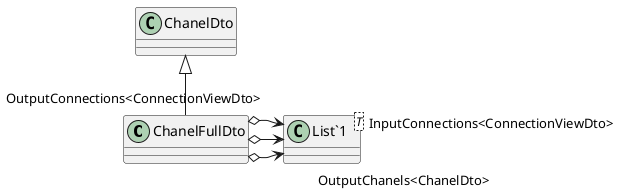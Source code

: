 @startuml
class ChanelFullDto {
}
class "List`1"<T> {
}
ChanelDto <|-- ChanelFullDto
ChanelFullDto o-> "OutputChanels<ChanelDto>" "List`1"
ChanelFullDto o-> "InputConnections<ConnectionViewDto>" "List`1"
ChanelFullDto o-> "OutputConnections<ConnectionViewDto>" "List`1"
@enduml
